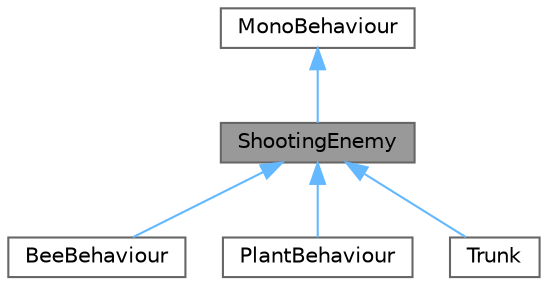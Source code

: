digraph "ShootingEnemy"
{
 // LATEX_PDF_SIZE
  bgcolor="transparent";
  edge [fontname=Helvetica,fontsize=10,labelfontname=Helvetica,labelfontsize=10];
  node [fontname=Helvetica,fontsize=10,shape=box,height=0.2,width=0.4];
  Node1 [label="ShootingEnemy",height=0.2,width=0.4,color="gray40", fillcolor="grey60", style="filled", fontcolor="black",tooltip="Base class for all the shooter enemies and hazards."];
  Node2 -> Node1 [dir="back",color="steelblue1",style="solid"];
  Node2 [label="MonoBehaviour",height=0.2,width=0.4,color="gray40", fillcolor="white", style="filled",tooltip=" "];
  Node1 -> Node3 [dir="back",color="steelblue1",style="solid"];
  Node3 [label="BeeBehaviour",height=0.2,width=0.4,color="gray40", fillcolor="white", style="filled",URL="$class_bee_behaviour.html",tooltip="Sets the behaviour of the \"Bee\" enemy."];
  Node1 -> Node4 [dir="back",color="steelblue1",style="solid"];
  Node4 [label="PlantBehaviour",height=0.2,width=0.4,color="gray40", fillcolor="white", style="filled",URL="$class_plant_behaviour.html",tooltip=" "];
  Node1 -> Node5 [dir="back",color="steelblue1",style="solid"];
  Node5 [label="Trunk",height=0.2,width=0.4,color="gray40", fillcolor="white", style="filled",URL="$class_trunk.html",tooltip="Class handling the behaviour of the Trunk enemy."];
}
